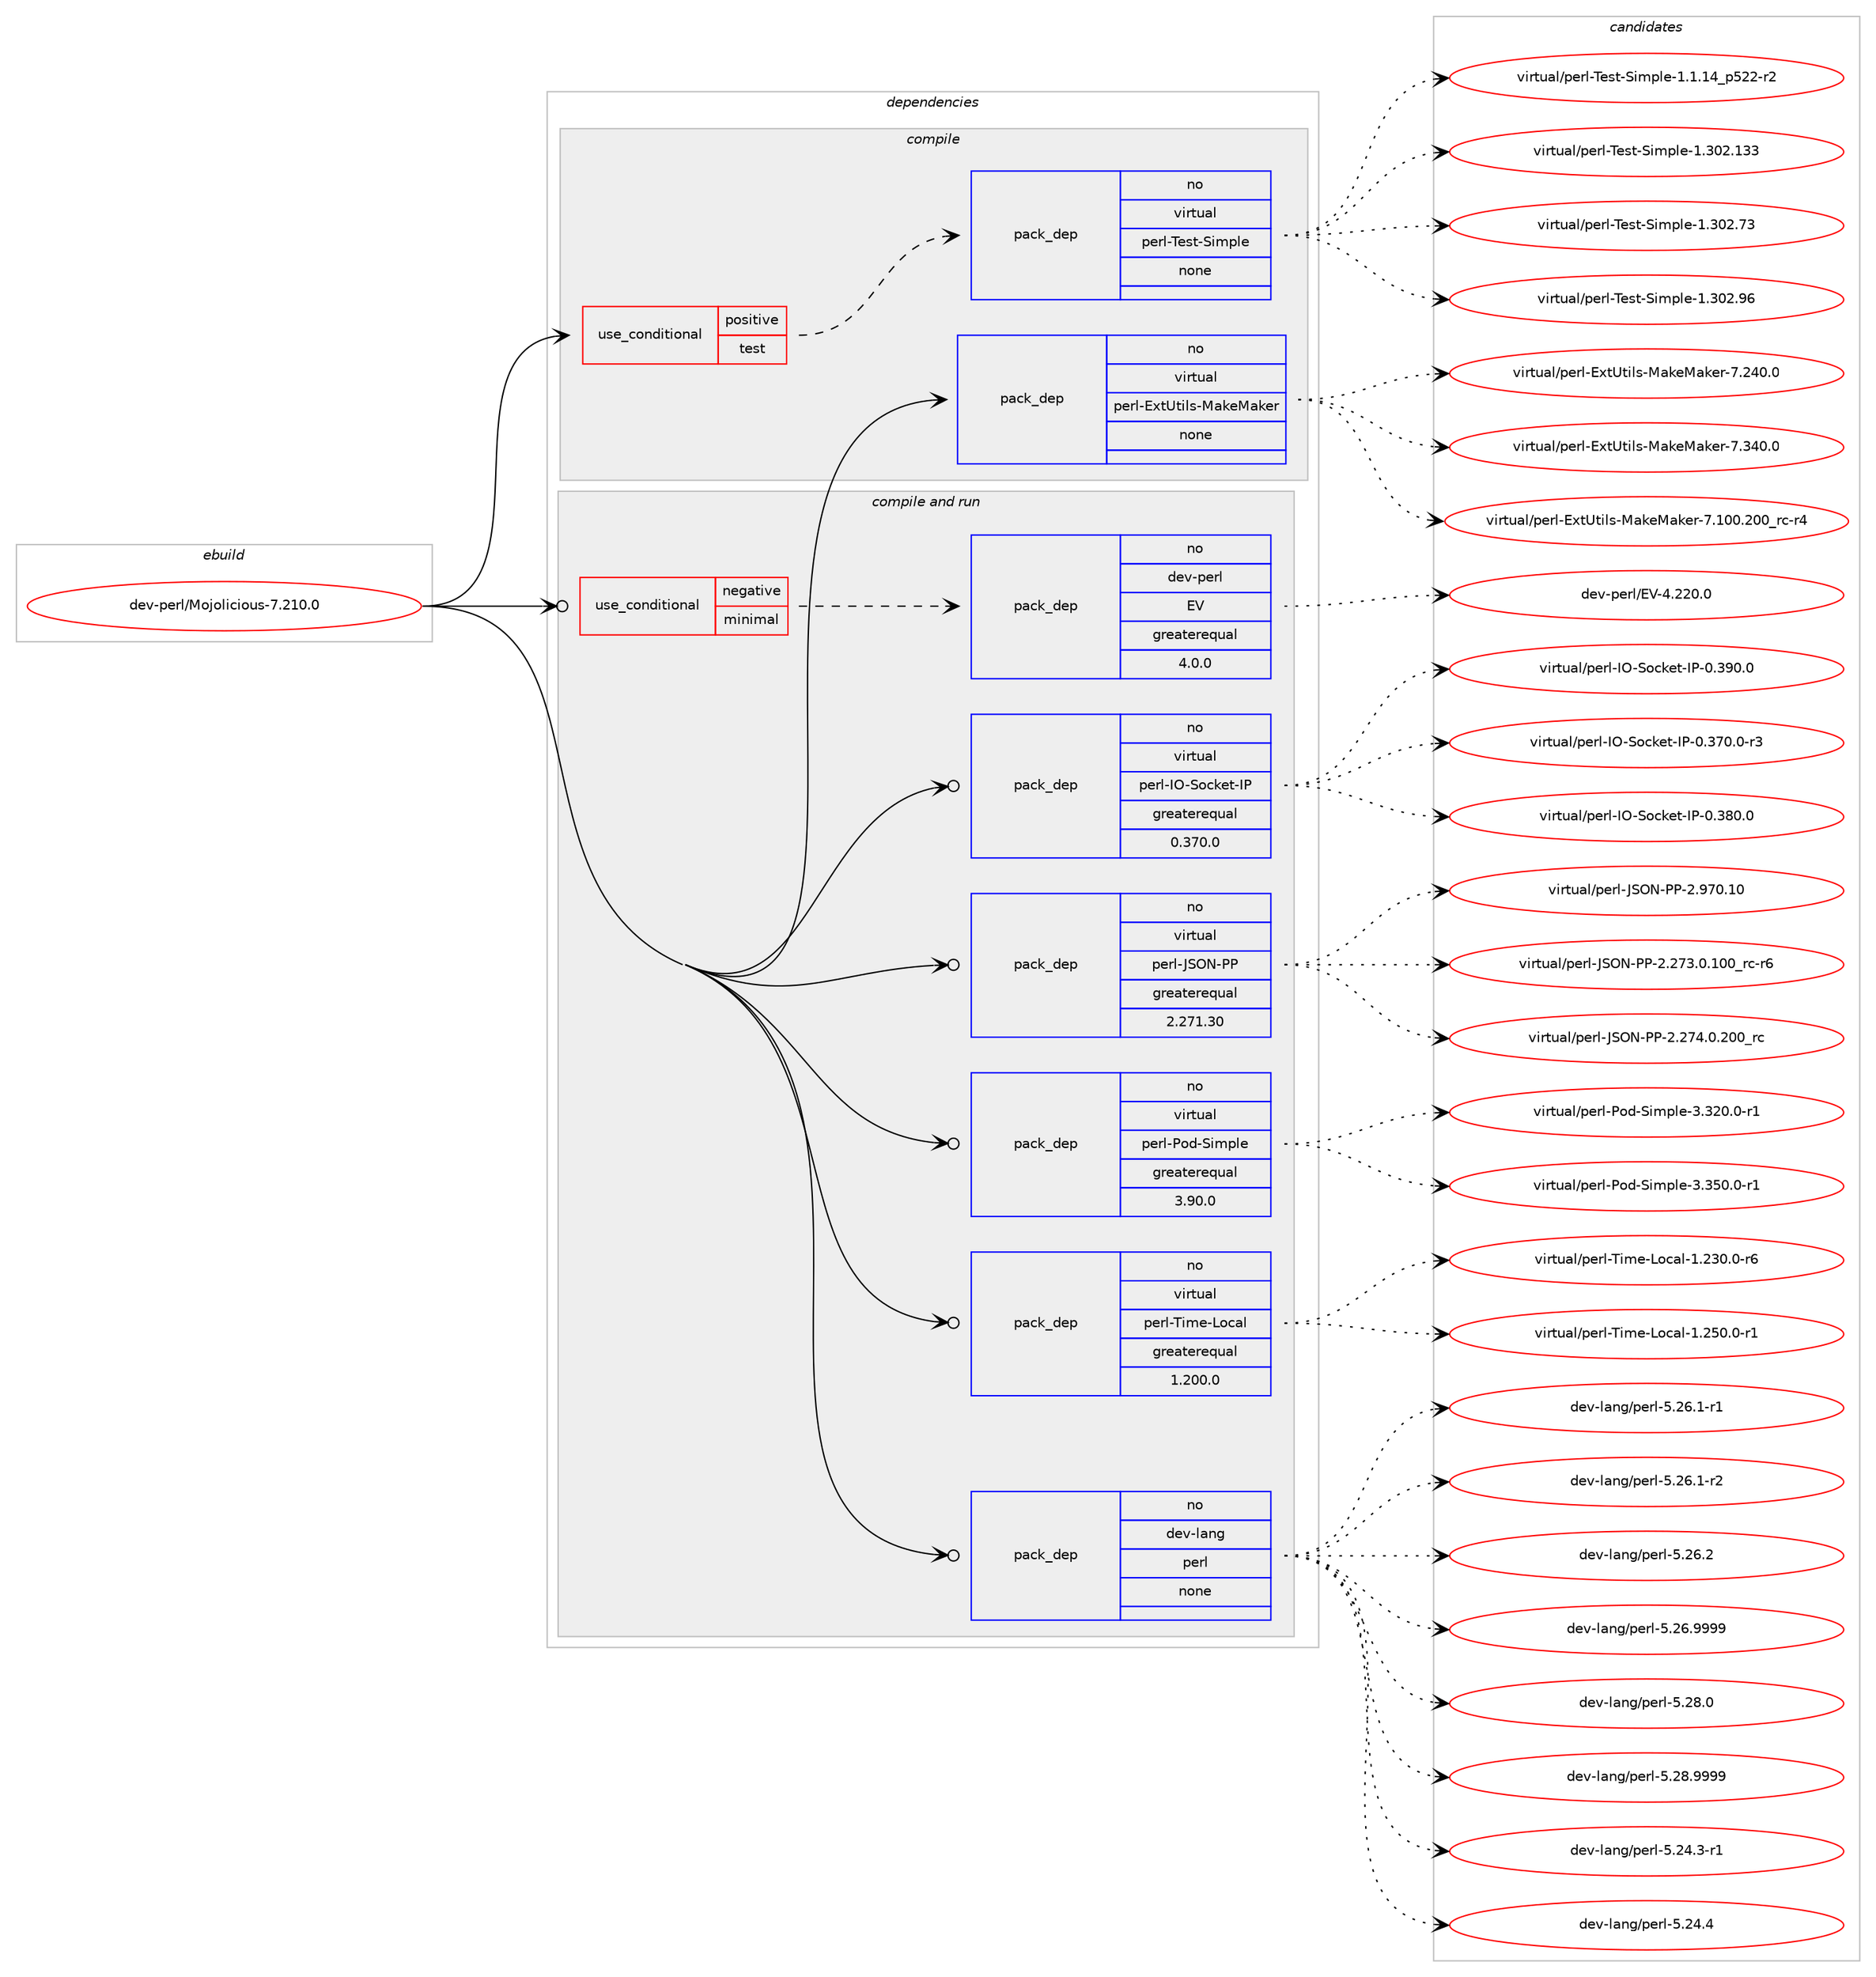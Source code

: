 digraph prolog {

# *************
# Graph options
# *************

newrank=true;
concentrate=true;
compound=true;
graph [rankdir=LR,fontname=Helvetica,fontsize=10,ranksep=1.5];#, ranksep=2.5, nodesep=0.2];
edge  [arrowhead=vee];
node  [fontname=Helvetica,fontsize=10];

# **********
# The ebuild
# **********

subgraph cluster_leftcol {
color=gray;
rank=same;
label=<<i>ebuild</i>>;
id [label="dev-perl/Mojolicious-7.210.0", color=red, width=4, href="../dev-perl/Mojolicious-7.210.0.svg"];
}

# ****************
# The dependencies
# ****************

subgraph cluster_midcol {
color=gray;
label=<<i>dependencies</i>>;
subgraph cluster_compile {
fillcolor="#eeeeee";
style=filled;
label=<<i>compile</i>>;
subgraph cond368470 {
dependency1384655 [label=<<TABLE BORDER="0" CELLBORDER="1" CELLSPACING="0" CELLPADDING="4"><TR><TD ROWSPAN="3" CELLPADDING="10">use_conditional</TD></TR><TR><TD>positive</TD></TR><TR><TD>test</TD></TR></TABLE>>, shape=none, color=red];
subgraph pack993130 {
dependency1384656 [label=<<TABLE BORDER="0" CELLBORDER="1" CELLSPACING="0" CELLPADDING="4" WIDTH="220"><TR><TD ROWSPAN="6" CELLPADDING="30">pack_dep</TD></TR><TR><TD WIDTH="110">no</TD></TR><TR><TD>virtual</TD></TR><TR><TD>perl-Test-Simple</TD></TR><TR><TD>none</TD></TR><TR><TD></TD></TR></TABLE>>, shape=none, color=blue];
}
dependency1384655:e -> dependency1384656:w [weight=20,style="dashed",arrowhead="vee"];
}
id:e -> dependency1384655:w [weight=20,style="solid",arrowhead="vee"];
subgraph pack993131 {
dependency1384657 [label=<<TABLE BORDER="0" CELLBORDER="1" CELLSPACING="0" CELLPADDING="4" WIDTH="220"><TR><TD ROWSPAN="6" CELLPADDING="30">pack_dep</TD></TR><TR><TD WIDTH="110">no</TD></TR><TR><TD>virtual</TD></TR><TR><TD>perl-ExtUtils-MakeMaker</TD></TR><TR><TD>none</TD></TR><TR><TD></TD></TR></TABLE>>, shape=none, color=blue];
}
id:e -> dependency1384657:w [weight=20,style="solid",arrowhead="vee"];
}
subgraph cluster_compileandrun {
fillcolor="#eeeeee";
style=filled;
label=<<i>compile and run</i>>;
subgraph cond368471 {
dependency1384658 [label=<<TABLE BORDER="0" CELLBORDER="1" CELLSPACING="0" CELLPADDING="4"><TR><TD ROWSPAN="3" CELLPADDING="10">use_conditional</TD></TR><TR><TD>negative</TD></TR><TR><TD>minimal</TD></TR></TABLE>>, shape=none, color=red];
subgraph pack993132 {
dependency1384659 [label=<<TABLE BORDER="0" CELLBORDER="1" CELLSPACING="0" CELLPADDING="4" WIDTH="220"><TR><TD ROWSPAN="6" CELLPADDING="30">pack_dep</TD></TR><TR><TD WIDTH="110">no</TD></TR><TR><TD>dev-perl</TD></TR><TR><TD>EV</TD></TR><TR><TD>greaterequal</TD></TR><TR><TD>4.0.0</TD></TR></TABLE>>, shape=none, color=blue];
}
dependency1384658:e -> dependency1384659:w [weight=20,style="dashed",arrowhead="vee"];
}
id:e -> dependency1384658:w [weight=20,style="solid",arrowhead="odotvee"];
subgraph pack993133 {
dependency1384660 [label=<<TABLE BORDER="0" CELLBORDER="1" CELLSPACING="0" CELLPADDING="4" WIDTH="220"><TR><TD ROWSPAN="6" CELLPADDING="30">pack_dep</TD></TR><TR><TD WIDTH="110">no</TD></TR><TR><TD>dev-lang</TD></TR><TR><TD>perl</TD></TR><TR><TD>none</TD></TR><TR><TD></TD></TR></TABLE>>, shape=none, color=blue];
}
id:e -> dependency1384660:w [weight=20,style="solid",arrowhead="odotvee"];
subgraph pack993134 {
dependency1384661 [label=<<TABLE BORDER="0" CELLBORDER="1" CELLSPACING="0" CELLPADDING="4" WIDTH="220"><TR><TD ROWSPAN="6" CELLPADDING="30">pack_dep</TD></TR><TR><TD WIDTH="110">no</TD></TR><TR><TD>virtual</TD></TR><TR><TD>perl-IO-Socket-IP</TD></TR><TR><TD>greaterequal</TD></TR><TR><TD>0.370.0</TD></TR></TABLE>>, shape=none, color=blue];
}
id:e -> dependency1384661:w [weight=20,style="solid",arrowhead="odotvee"];
subgraph pack993135 {
dependency1384662 [label=<<TABLE BORDER="0" CELLBORDER="1" CELLSPACING="0" CELLPADDING="4" WIDTH="220"><TR><TD ROWSPAN="6" CELLPADDING="30">pack_dep</TD></TR><TR><TD WIDTH="110">no</TD></TR><TR><TD>virtual</TD></TR><TR><TD>perl-JSON-PP</TD></TR><TR><TD>greaterequal</TD></TR><TR><TD>2.271.30</TD></TR></TABLE>>, shape=none, color=blue];
}
id:e -> dependency1384662:w [weight=20,style="solid",arrowhead="odotvee"];
subgraph pack993136 {
dependency1384663 [label=<<TABLE BORDER="0" CELLBORDER="1" CELLSPACING="0" CELLPADDING="4" WIDTH="220"><TR><TD ROWSPAN="6" CELLPADDING="30">pack_dep</TD></TR><TR><TD WIDTH="110">no</TD></TR><TR><TD>virtual</TD></TR><TR><TD>perl-Pod-Simple</TD></TR><TR><TD>greaterequal</TD></TR><TR><TD>3.90.0</TD></TR></TABLE>>, shape=none, color=blue];
}
id:e -> dependency1384663:w [weight=20,style="solid",arrowhead="odotvee"];
subgraph pack993137 {
dependency1384664 [label=<<TABLE BORDER="0" CELLBORDER="1" CELLSPACING="0" CELLPADDING="4" WIDTH="220"><TR><TD ROWSPAN="6" CELLPADDING="30">pack_dep</TD></TR><TR><TD WIDTH="110">no</TD></TR><TR><TD>virtual</TD></TR><TR><TD>perl-Time-Local</TD></TR><TR><TD>greaterequal</TD></TR><TR><TD>1.200.0</TD></TR></TABLE>>, shape=none, color=blue];
}
id:e -> dependency1384664:w [weight=20,style="solid",arrowhead="odotvee"];
}
subgraph cluster_run {
fillcolor="#eeeeee";
style=filled;
label=<<i>run</i>>;
}
}

# **************
# The candidates
# **************

subgraph cluster_choices {
rank=same;
color=gray;
label=<<i>candidates</i>>;

subgraph choice993130 {
color=black;
nodesep=1;
choice11810511411611797108471121011141084584101115116458310510911210810145494649464952951125350504511450 [label="virtual/perl-Test-Simple-1.1.14_p522-r2", color=red, width=4,href="../virtual/perl-Test-Simple-1.1.14_p522-r2.svg"];
choice11810511411611797108471121011141084584101115116458310510911210810145494651485046495151 [label="virtual/perl-Test-Simple-1.302.133", color=red, width=4,href="../virtual/perl-Test-Simple-1.302.133.svg"];
choice118105114116117971084711210111410845841011151164583105109112108101454946514850465551 [label="virtual/perl-Test-Simple-1.302.73", color=red, width=4,href="../virtual/perl-Test-Simple-1.302.73.svg"];
choice118105114116117971084711210111410845841011151164583105109112108101454946514850465754 [label="virtual/perl-Test-Simple-1.302.96", color=red, width=4,href="../virtual/perl-Test-Simple-1.302.96.svg"];
dependency1384656:e -> choice11810511411611797108471121011141084584101115116458310510911210810145494649464952951125350504511450:w [style=dotted,weight="100"];
dependency1384656:e -> choice11810511411611797108471121011141084584101115116458310510911210810145494651485046495151:w [style=dotted,weight="100"];
dependency1384656:e -> choice118105114116117971084711210111410845841011151164583105109112108101454946514850465551:w [style=dotted,weight="100"];
dependency1384656:e -> choice118105114116117971084711210111410845841011151164583105109112108101454946514850465754:w [style=dotted,weight="100"];
}
subgraph choice993131 {
color=black;
nodesep=1;
choice118105114116117971084711210111410845691201168511610510811545779710710177971071011144555464948484650484895114994511452 [label="virtual/perl-ExtUtils-MakeMaker-7.100.200_rc-r4", color=red, width=4,href="../virtual/perl-ExtUtils-MakeMaker-7.100.200_rc-r4.svg"];
choice118105114116117971084711210111410845691201168511610510811545779710710177971071011144555465052484648 [label="virtual/perl-ExtUtils-MakeMaker-7.240.0", color=red, width=4,href="../virtual/perl-ExtUtils-MakeMaker-7.240.0.svg"];
choice118105114116117971084711210111410845691201168511610510811545779710710177971071011144555465152484648 [label="virtual/perl-ExtUtils-MakeMaker-7.340.0", color=red, width=4,href="../virtual/perl-ExtUtils-MakeMaker-7.340.0.svg"];
dependency1384657:e -> choice118105114116117971084711210111410845691201168511610510811545779710710177971071011144555464948484650484895114994511452:w [style=dotted,weight="100"];
dependency1384657:e -> choice118105114116117971084711210111410845691201168511610510811545779710710177971071011144555465052484648:w [style=dotted,weight="100"];
dependency1384657:e -> choice118105114116117971084711210111410845691201168511610510811545779710710177971071011144555465152484648:w [style=dotted,weight="100"];
}
subgraph choice993132 {
color=black;
nodesep=1;
choice100101118451121011141084769864552465050484648 [label="dev-perl/EV-4.220.0", color=red, width=4,href="../dev-perl/EV-4.220.0.svg"];
dependency1384659:e -> choice100101118451121011141084769864552465050484648:w [style=dotted,weight="100"];
}
subgraph choice993133 {
color=black;
nodesep=1;
choice100101118451089711010347112101114108455346505246514511449 [label="dev-lang/perl-5.24.3-r1", color=red, width=4,href="../dev-lang/perl-5.24.3-r1.svg"];
choice10010111845108971101034711210111410845534650524652 [label="dev-lang/perl-5.24.4", color=red, width=4,href="../dev-lang/perl-5.24.4.svg"];
choice100101118451089711010347112101114108455346505446494511449 [label="dev-lang/perl-5.26.1-r1", color=red, width=4,href="../dev-lang/perl-5.26.1-r1.svg"];
choice100101118451089711010347112101114108455346505446494511450 [label="dev-lang/perl-5.26.1-r2", color=red, width=4,href="../dev-lang/perl-5.26.1-r2.svg"];
choice10010111845108971101034711210111410845534650544650 [label="dev-lang/perl-5.26.2", color=red, width=4,href="../dev-lang/perl-5.26.2.svg"];
choice10010111845108971101034711210111410845534650544657575757 [label="dev-lang/perl-5.26.9999", color=red, width=4,href="../dev-lang/perl-5.26.9999.svg"];
choice10010111845108971101034711210111410845534650564648 [label="dev-lang/perl-5.28.0", color=red, width=4,href="../dev-lang/perl-5.28.0.svg"];
choice10010111845108971101034711210111410845534650564657575757 [label="dev-lang/perl-5.28.9999", color=red, width=4,href="../dev-lang/perl-5.28.9999.svg"];
dependency1384660:e -> choice100101118451089711010347112101114108455346505246514511449:w [style=dotted,weight="100"];
dependency1384660:e -> choice10010111845108971101034711210111410845534650524652:w [style=dotted,weight="100"];
dependency1384660:e -> choice100101118451089711010347112101114108455346505446494511449:w [style=dotted,weight="100"];
dependency1384660:e -> choice100101118451089711010347112101114108455346505446494511450:w [style=dotted,weight="100"];
dependency1384660:e -> choice10010111845108971101034711210111410845534650544650:w [style=dotted,weight="100"];
dependency1384660:e -> choice10010111845108971101034711210111410845534650544657575757:w [style=dotted,weight="100"];
dependency1384660:e -> choice10010111845108971101034711210111410845534650564648:w [style=dotted,weight="100"];
dependency1384660:e -> choice10010111845108971101034711210111410845534650564657575757:w [style=dotted,weight="100"];
}
subgraph choice993134 {
color=black;
nodesep=1;
choice118105114116117971084711210111410845737945831119910710111645738045484651554846484511451 [label="virtual/perl-IO-Socket-IP-0.370.0-r3", color=red, width=4,href="../virtual/perl-IO-Socket-IP-0.370.0-r3.svg"];
choice11810511411611797108471121011141084573794583111991071011164573804548465156484648 [label="virtual/perl-IO-Socket-IP-0.380.0", color=red, width=4,href="../virtual/perl-IO-Socket-IP-0.380.0.svg"];
choice11810511411611797108471121011141084573794583111991071011164573804548465157484648 [label="virtual/perl-IO-Socket-IP-0.390.0", color=red, width=4,href="../virtual/perl-IO-Socket-IP-0.390.0.svg"];
dependency1384661:e -> choice118105114116117971084711210111410845737945831119910710111645738045484651554846484511451:w [style=dotted,weight="100"];
dependency1384661:e -> choice11810511411611797108471121011141084573794583111991071011164573804548465156484648:w [style=dotted,weight="100"];
dependency1384661:e -> choice11810511411611797108471121011141084573794583111991071011164573804548465157484648:w [style=dotted,weight="100"];
}
subgraph choice993135 {
color=black;
nodesep=1;
choice1181051141161179710847112101114108457483797845808045504650555146484649484895114994511454 [label="virtual/perl-JSON-PP-2.273.0.100_rc-r6", color=red, width=4,href="../virtual/perl-JSON-PP-2.273.0.100_rc-r6.svg"];
choice118105114116117971084711210111410845748379784580804550465055524648465048489511499 [label="virtual/perl-JSON-PP-2.274.0.200_rc", color=red, width=4,href="../virtual/perl-JSON-PP-2.274.0.200_rc.svg"];
choice11810511411611797108471121011141084574837978458080455046575548464948 [label="virtual/perl-JSON-PP-2.970.10", color=red, width=4,href="../virtual/perl-JSON-PP-2.970.10.svg"];
dependency1384662:e -> choice1181051141161179710847112101114108457483797845808045504650555146484649484895114994511454:w [style=dotted,weight="100"];
dependency1384662:e -> choice118105114116117971084711210111410845748379784580804550465055524648465048489511499:w [style=dotted,weight="100"];
dependency1384662:e -> choice11810511411611797108471121011141084574837978458080455046575548464948:w [style=dotted,weight="100"];
}
subgraph choice993136 {
color=black;
nodesep=1;
choice11810511411611797108471121011141084580111100458310510911210810145514651504846484511449 [label="virtual/perl-Pod-Simple-3.320.0-r1", color=red, width=4,href="../virtual/perl-Pod-Simple-3.320.0-r1.svg"];
choice11810511411611797108471121011141084580111100458310510911210810145514651534846484511449 [label="virtual/perl-Pod-Simple-3.350.0-r1", color=red, width=4,href="../virtual/perl-Pod-Simple-3.350.0-r1.svg"];
dependency1384663:e -> choice11810511411611797108471121011141084580111100458310510911210810145514651504846484511449:w [style=dotted,weight="100"];
dependency1384663:e -> choice11810511411611797108471121011141084580111100458310510911210810145514651534846484511449:w [style=dotted,weight="100"];
}
subgraph choice993137 {
color=black;
nodesep=1;
choice118105114116117971084711210111410845841051091014576111999710845494650514846484511454 [label="virtual/perl-Time-Local-1.230.0-r6", color=red, width=4,href="../virtual/perl-Time-Local-1.230.0-r6.svg"];
choice118105114116117971084711210111410845841051091014576111999710845494650534846484511449 [label="virtual/perl-Time-Local-1.250.0-r1", color=red, width=4,href="../virtual/perl-Time-Local-1.250.0-r1.svg"];
dependency1384664:e -> choice118105114116117971084711210111410845841051091014576111999710845494650514846484511454:w [style=dotted,weight="100"];
dependency1384664:e -> choice118105114116117971084711210111410845841051091014576111999710845494650534846484511449:w [style=dotted,weight="100"];
}
}

}
